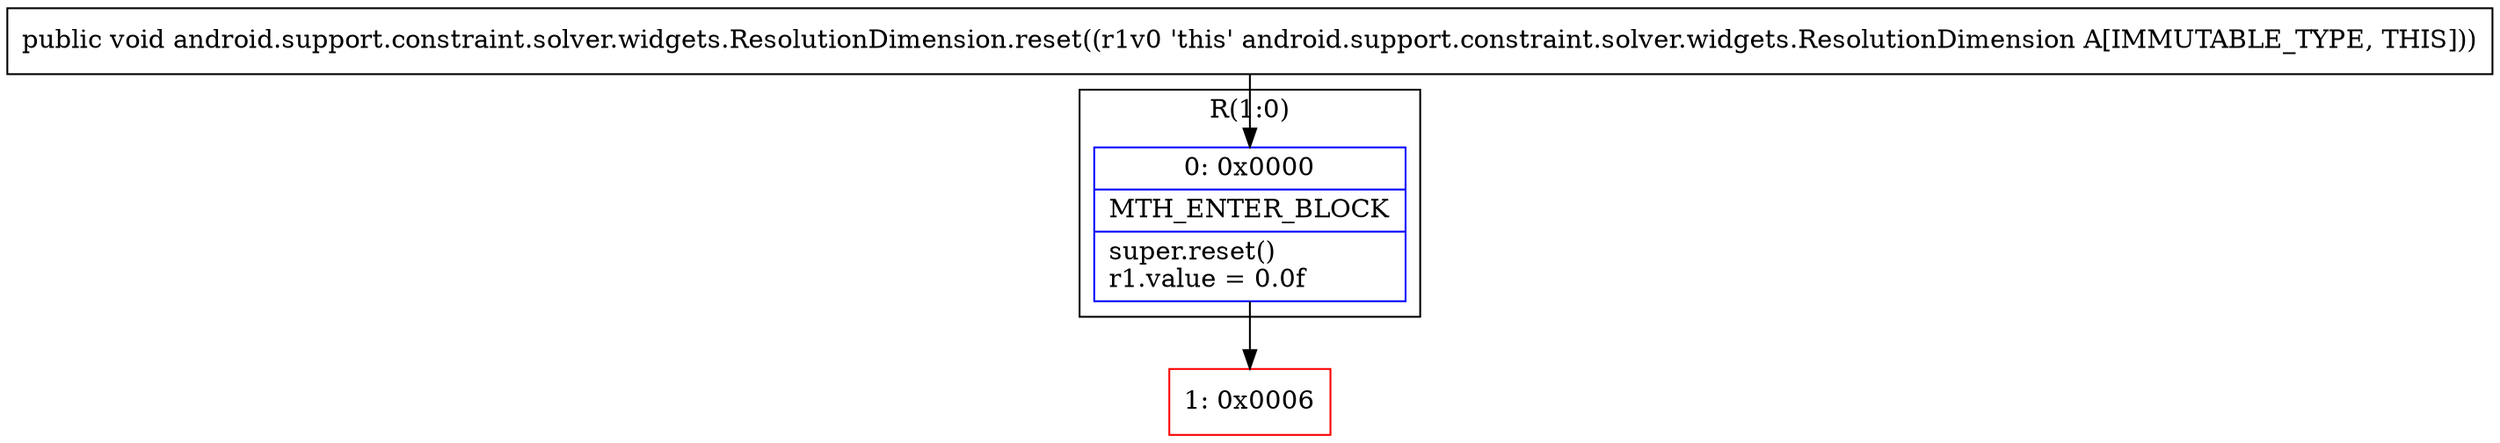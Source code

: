 digraph "CFG forandroid.support.constraint.solver.widgets.ResolutionDimension.reset()V" {
subgraph cluster_Region_1334694546 {
label = "R(1:0)";
node [shape=record,color=blue];
Node_0 [shape=record,label="{0\:\ 0x0000|MTH_ENTER_BLOCK\l|super.reset()\lr1.value = 0.0f\l}"];
}
Node_1 [shape=record,color=red,label="{1\:\ 0x0006}"];
MethodNode[shape=record,label="{public void android.support.constraint.solver.widgets.ResolutionDimension.reset((r1v0 'this' android.support.constraint.solver.widgets.ResolutionDimension A[IMMUTABLE_TYPE, THIS])) }"];
MethodNode -> Node_0;
Node_0 -> Node_1;
}

